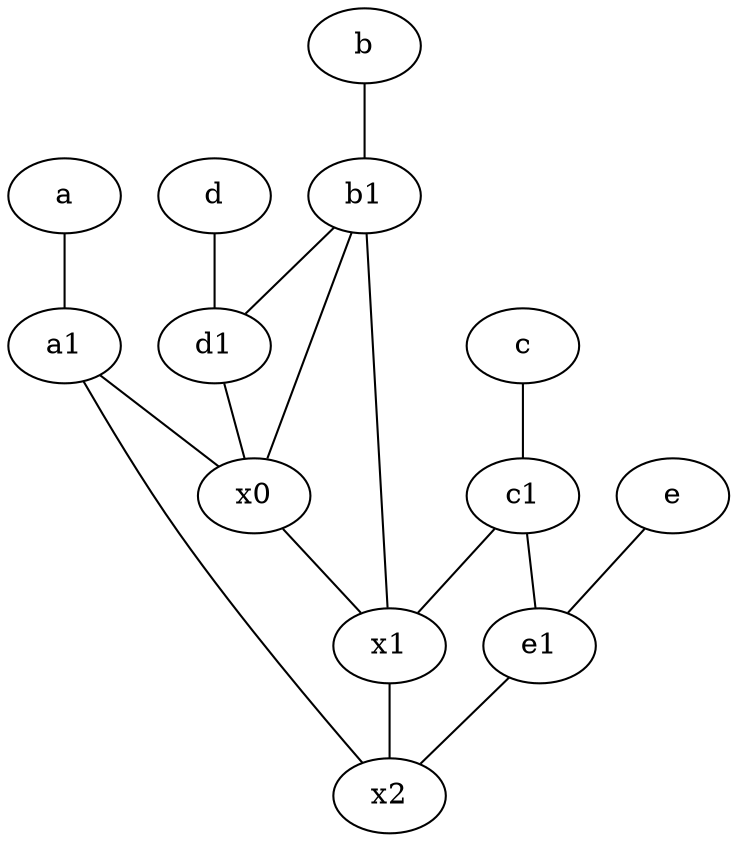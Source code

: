 graph {
	node [labelfontsize=50]
	c1 [labelfontsize=50 pos="4.5,3!"]
	e [labelfontsize=50 pos="7,9!"]
	x2 [labelfontsize=50]
	c [labelfontsize=50 pos="4.5,2!"]
	a [labelfontsize=50 pos="8,2!"]
	b1 [labelfontsize=50 pos="9,4!"]
	d [labelfontsize=50 pos="2,5!"]
	a1 [labelfontsize=50 pos="8,3!"]
	d1 [labelfontsize=50 pos="3,5!"]
	x1 [labelfontsize=50]
	x0 [labelfontsize=50]
	e1 [labelfontsize=50 pos="7,7!"]
	b [labelfontsize=50 pos="10,4!"]
	b -- b1
	a1 -- x0
	c1 -- x1
	a -- a1
	c -- c1
	d1 -- x0
	e1 -- x2
	e -- e1
	a1 -- x2
	b1 -- x1
	d -- d1
	b1 -- d1
	x0 -- x1
	b1 -- x0
	x1 -- x2
	c1 -- e1
}
